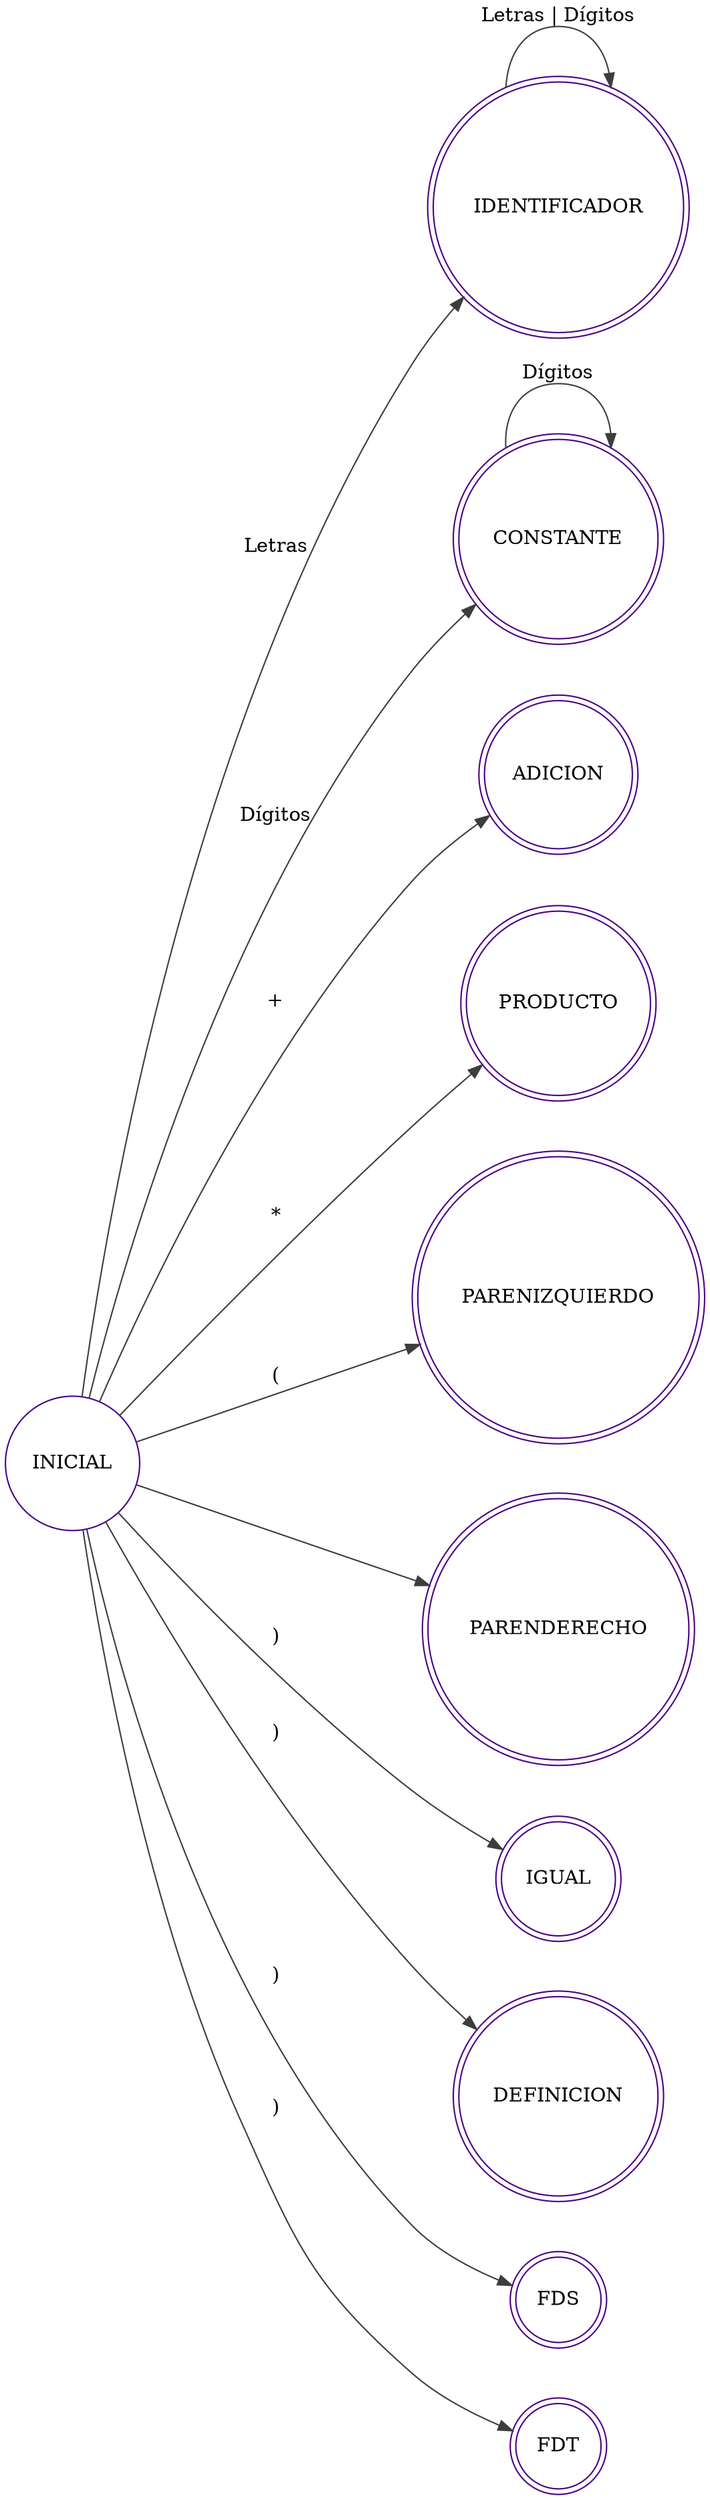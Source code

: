 digraph finite_state_machine {
	rankdir=LR;
	ranksep=2;
	nodesep=0.5;

	node [shape = circle, color="indigo"]; INICIAL
	node [shape = doublecircle, color="indigo"]; IDENTIFICADOR CONSTANTE ADICION PRODUCTO PARENIZQUIERDO PARENDERECHO IGUAL DEFINICION FDS FDT
	INICIAL -> IDENTIFICADOR [ label = "Letras"  color="grey24" ];
	IDENTIFICADOR -> IDENTIFICADOR [ label = "Letras | Dígitos"  color="grey24" ];
	INICIAL -> CONSTANTE [ label = "Dígitos" color="grey24" ];
	CONSTANTE -> CONSTANTE [ label = "Dígitos"  color="grey24" ];
	INICIAL -> ADICION [ label = "+" color="grey24" ];
	INICIAL -> PRODUCTO [ label = "*" color="grey24" ];
	INICIAL -> PARENIZQUIERDO [ label = "(" color="grey24" ];
	INICIAL -> PARENDERECHO [ label = "" color="grey24" ];
	INICIAL -> IGUAL [ label = ")" color="grey24" ];
	INICIAL -> DEFINICION [ label = ")" color="grey24" ];
	INICIAL -> FDS [ label = ")" color="grey24" ];
	INICIAL -> FDT [ label = ")" color="grey24" ];
}
